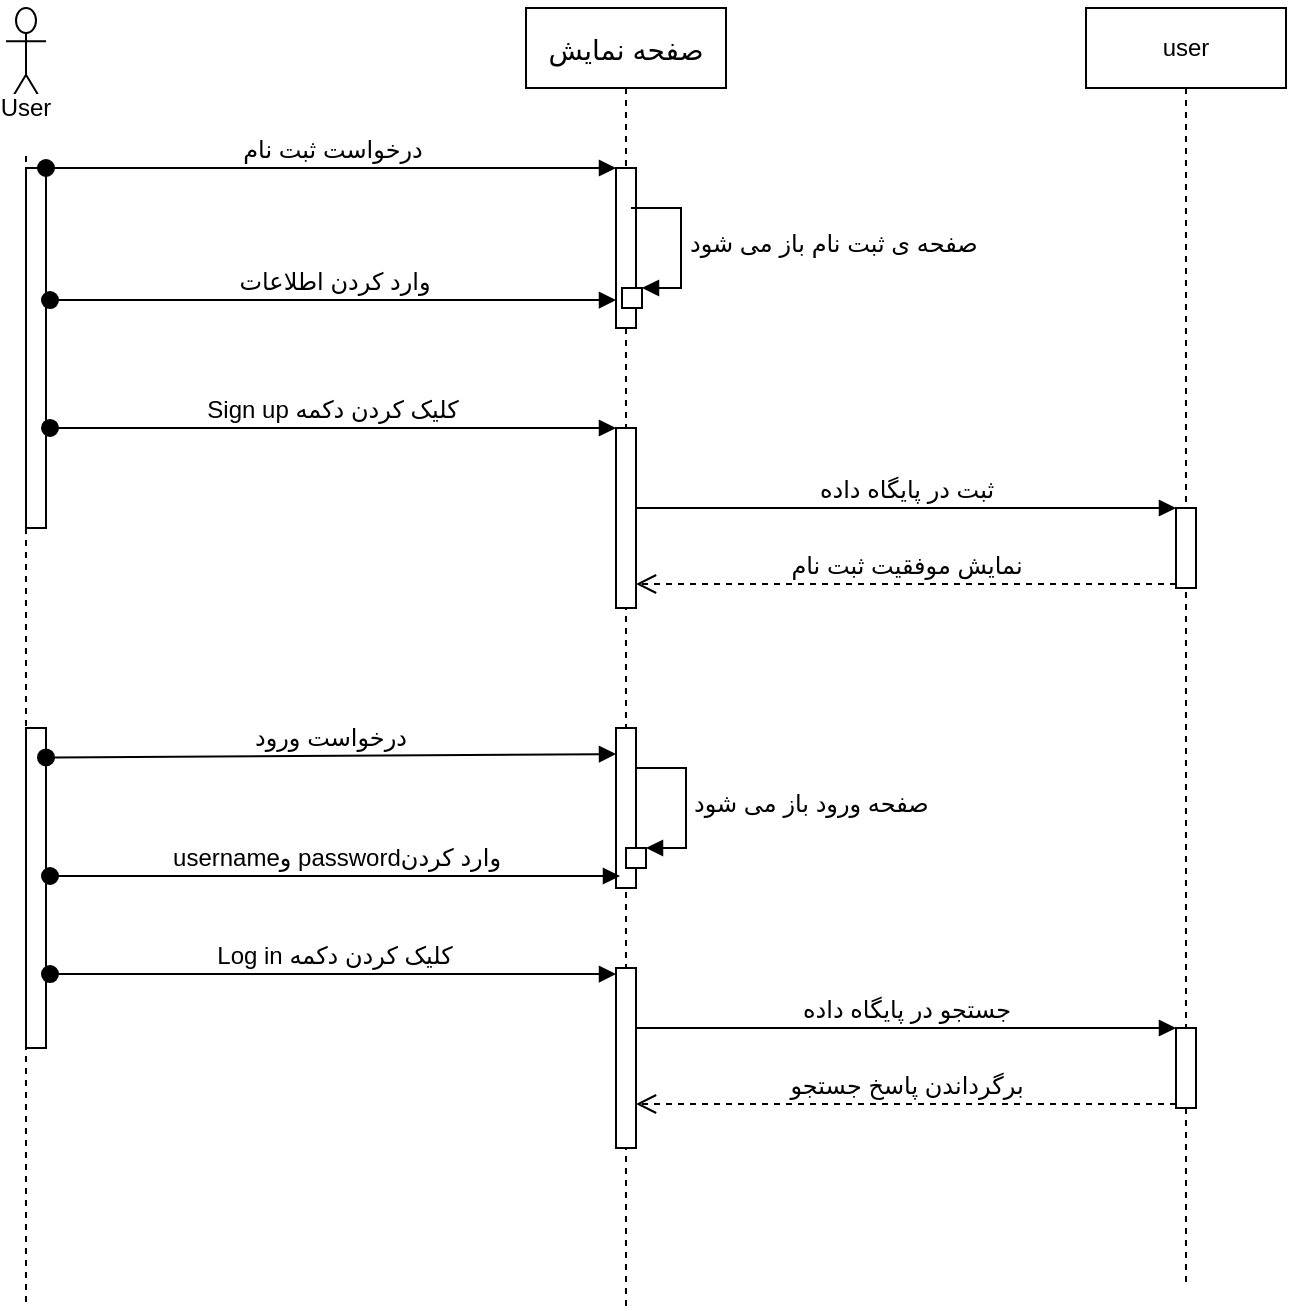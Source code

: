 <mxfile version="14.0.1" type="github">
  <diagram id="t2BPwWuNXZpCWhiWxuIB" name="Page-1">
    <mxGraphModel dx="786" dy="473" grid="1" gridSize="10" guides="1" tooltips="1" connect="1" arrows="1" fold="1" page="1" pageScale="1" pageWidth="850" pageHeight="1100" math="0" shadow="0">
      <root>
        <mxCell id="0" />
        <mxCell id="1" parent="0" />
        <mxCell id="UACaE1ipDpJofEdPLr0a-1" value="User&lt;br&gt;&lt;br&gt;" style="shape=umlLifeline;participant=umlActor;perimeter=lifelinePerimeter;whiteSpace=wrap;html=1;container=1;collapsible=0;recursiveResize=0;verticalAlign=top;spacingTop=36;labelBackgroundColor=#ffffff;outlineConnect=0;size=50;" vertex="1" parent="1">
          <mxGeometry x="30" y="30" width="20" height="650" as="geometry" />
        </mxCell>
        <mxCell id="UACaE1ipDpJofEdPLr0a-2" value="" style="html=1;points=[];perimeter=orthogonalPerimeter;" vertex="1" parent="UACaE1ipDpJofEdPLr0a-1">
          <mxGeometry x="10" y="360" width="10" height="160" as="geometry" />
        </mxCell>
        <mxCell id="UACaE1ipDpJofEdPLr0a-4" value="" style="html=1;points=[];perimeter=orthogonalPerimeter;" vertex="1" parent="UACaE1ipDpJofEdPLr0a-1">
          <mxGeometry x="10" y="80" width="10" height="180" as="geometry" />
        </mxCell>
        <mxCell id="UACaE1ipDpJofEdPLr0a-5" value="&lt;font style=&quot;font-size: 14px&quot;&gt;&lt;br&gt;صفحه نمایش&lt;br&gt;&lt;/font&gt;&lt;br&gt;" style="shape=umlLifeline;perimeter=lifelinePerimeter;whiteSpace=wrap;html=1;container=1;collapsible=0;recursiveResize=0;outlineConnect=0;" vertex="1" parent="1">
          <mxGeometry x="290" y="30" width="100" height="650" as="geometry" />
        </mxCell>
        <mxCell id="UACaE1ipDpJofEdPLr0a-6" value="" style="html=1;points=[];perimeter=orthogonalPerimeter;" vertex="1" parent="UACaE1ipDpJofEdPLr0a-5">
          <mxGeometry x="45" y="80" width="10" height="80" as="geometry" />
        </mxCell>
        <mxCell id="UACaE1ipDpJofEdPLr0a-7" value="" style="html=1;points=[];perimeter=orthogonalPerimeter;" vertex="1" parent="UACaE1ipDpJofEdPLr0a-5">
          <mxGeometry x="48" y="140" width="10" height="10" as="geometry" />
        </mxCell>
        <mxCell id="UACaE1ipDpJofEdPLr0a-8" value="" style="html=1;points=[];perimeter=orthogonalPerimeter;" vertex="1" parent="UACaE1ipDpJofEdPLr0a-5">
          <mxGeometry x="45" y="210" width="10" height="90" as="geometry" />
        </mxCell>
        <mxCell id="UACaE1ipDpJofEdPLr0a-9" value="" style="html=1;points=[];perimeter=orthogonalPerimeter;" vertex="1" parent="UACaE1ipDpJofEdPLr0a-5">
          <mxGeometry x="45" y="360" width="10" height="80" as="geometry" />
        </mxCell>
        <mxCell id="UACaE1ipDpJofEdPLr0a-10" value="" style="html=1;points=[];perimeter=orthogonalPerimeter;" vertex="1" parent="UACaE1ipDpJofEdPLr0a-5">
          <mxGeometry x="45" y="480" width="10" height="90" as="geometry" />
        </mxCell>
        <mxCell id="UACaE1ipDpJofEdPLr0a-11" value="user" style="shape=umlLifeline;perimeter=lifelinePerimeter;whiteSpace=wrap;html=1;container=1;collapsible=0;recursiveResize=0;outlineConnect=0;" vertex="1" parent="1">
          <mxGeometry x="570" y="30" width="100" height="640" as="geometry" />
        </mxCell>
        <mxCell id="UACaE1ipDpJofEdPLr0a-12" value="" style="html=1;points=[];perimeter=orthogonalPerimeter;" vertex="1" parent="UACaE1ipDpJofEdPLr0a-11">
          <mxGeometry x="45" y="250" width="10" height="40" as="geometry" />
        </mxCell>
        <mxCell id="UACaE1ipDpJofEdPLr0a-13" value="&lt;font style=&quot;font-size: 12px&quot;&gt;درخواست ثبت نام&lt;/font&gt;" style="html=1;verticalAlign=bottom;startArrow=oval;endArrow=block;startSize=8;" edge="1" parent="1" target="UACaE1ipDpJofEdPLr0a-6">
          <mxGeometry relative="1" as="geometry">
            <mxPoint x="50" y="110" as="sourcePoint" />
          </mxGeometry>
        </mxCell>
        <mxCell id="UACaE1ipDpJofEdPLr0a-14" value="&lt;font style=&quot;font-size: 12px&quot;&gt;صفحه ی ثبت نام باز می شود&lt;/font&gt;" style="edgeStyle=orthogonalEdgeStyle;html=1;align=left;spacingLeft=2;endArrow=block;rounded=0;entryX=1;entryY=0;" edge="1" parent="1" target="UACaE1ipDpJofEdPLr0a-7">
          <mxGeometry relative="1" as="geometry">
            <mxPoint x="342.5" y="130" as="sourcePoint" />
            <Array as="points">
              <mxPoint x="367.5" y="130" />
            </Array>
          </mxGeometry>
        </mxCell>
        <mxCell id="UACaE1ipDpJofEdPLr0a-15" value="&lt;font style=&quot;font-size: 12px&quot;&gt;وارد کردن اطلاعات&lt;/font&gt;" style="html=1;verticalAlign=bottom;startArrow=oval;startFill=1;endArrow=block;startSize=8;exitX=1.2;exitY=0.367;exitDx=0;exitDy=0;exitPerimeter=0;" edge="1" parent="1" target="UACaE1ipDpJofEdPLr0a-6" source="UACaE1ipDpJofEdPLr0a-4">
          <mxGeometry width="60" relative="1" as="geometry">
            <mxPoint x="140" y="180" as="sourcePoint" />
            <mxPoint x="210" y="180.5" as="targetPoint" />
          </mxGeometry>
        </mxCell>
        <mxCell id="UACaE1ipDpJofEdPLr0a-16" value="&lt;div style=&quot;text-align: left&quot;&gt;&lt;font style=&quot;font-size: 12px&quot;&gt;&amp;nbsp;Sign up کلیک کردن دکمه&amp;nbsp;&lt;/font&gt;&lt;/div&gt;" style="html=1;verticalAlign=bottom;startArrow=oval;endArrow=block;startSize=8;exitX=1.2;exitY=0.722;exitDx=0;exitDy=0;exitPerimeter=0;" edge="1" parent="1" target="UACaE1ipDpJofEdPLr0a-8" source="UACaE1ipDpJofEdPLr0a-4">
          <mxGeometry relative="1" as="geometry">
            <mxPoint x="140" y="240" as="sourcePoint" />
          </mxGeometry>
        </mxCell>
        <mxCell id="UACaE1ipDpJofEdPLr0a-17" value="&lt;font style=&quot;font-size: 12px&quot;&gt;ثبت در پایگاه داده&lt;/font&gt;" style="html=1;verticalAlign=bottom;endArrow=block;entryX=0;entryY=0;" edge="1" parent="1" source="UACaE1ipDpJofEdPLr0a-8" target="UACaE1ipDpJofEdPLr0a-12">
          <mxGeometry relative="1" as="geometry">
            <mxPoint x="545" y="280" as="sourcePoint" />
          </mxGeometry>
        </mxCell>
        <mxCell id="UACaE1ipDpJofEdPLr0a-18" value="&lt;font style=&quot;font-size: 12px&quot;&gt;نمایش موفقیت ثبت نام&lt;/font&gt;" style="html=1;verticalAlign=bottom;endArrow=open;dashed=1;endSize=8;exitX=0;exitY=0.95;" edge="1" parent="1" source="UACaE1ipDpJofEdPLr0a-12" target="UACaE1ipDpJofEdPLr0a-8">
          <mxGeometry relative="1" as="geometry">
            <mxPoint x="545" y="356" as="targetPoint" />
          </mxGeometry>
        </mxCell>
        <mxCell id="UACaE1ipDpJofEdPLr0a-19" value="&lt;font style=&quot;font-size: 12px&quot;&gt;درخواست ورود&lt;/font&gt;" style="html=1;verticalAlign=bottom;startArrow=oval;endArrow=block;startSize=8;exitX=1;exitY=0.092;exitDx=0;exitDy=0;exitPerimeter=0;entryX=0;entryY=0.163;entryDx=0;entryDy=0;entryPerimeter=0;" edge="1" parent="1" source="UACaE1ipDpJofEdPLr0a-2" target="UACaE1ipDpJofEdPLr0a-9">
          <mxGeometry relative="1" as="geometry">
            <mxPoint x="275" y="390" as="sourcePoint" />
          </mxGeometry>
        </mxCell>
        <mxCell id="UACaE1ipDpJofEdPLr0a-20" value="" style="html=1;points=[];perimeter=orthogonalPerimeter;" vertex="1" parent="1">
          <mxGeometry x="340" y="450" width="10" height="10" as="geometry" />
        </mxCell>
        <mxCell id="UACaE1ipDpJofEdPLr0a-21" value="&lt;font style=&quot;font-size: 12px&quot;&gt;صفحه ورود باز می شود&lt;/font&gt;" style="edgeStyle=orthogonalEdgeStyle;html=1;align=left;spacingLeft=2;endArrow=block;rounded=0;entryX=1;entryY=0;" edge="1" parent="1" target="UACaE1ipDpJofEdPLr0a-20">
          <mxGeometry relative="1" as="geometry">
            <mxPoint x="345" y="410" as="sourcePoint" />
            <Array as="points">
              <mxPoint x="370" y="410" />
            </Array>
          </mxGeometry>
        </mxCell>
        <mxCell id="UACaE1ipDpJofEdPLr0a-22" value="&lt;div style=&quot;text-align: center&quot;&gt;&lt;font style=&quot;font-size: 12px&quot;&gt;&amp;nbsp;usernameو passwordوارد کردن&amp;nbsp;&lt;/font&gt;&lt;/div&gt;" style="html=1;verticalAlign=bottom;startArrow=oval;startFill=1;endArrow=block;startSize=8;entryX=0.2;entryY=0.925;entryDx=0;entryDy=0;entryPerimeter=0;" edge="1" parent="1" target="UACaE1ipDpJofEdPLr0a-9">
          <mxGeometry width="60" relative="1" as="geometry">
            <mxPoint x="52" y="464" as="sourcePoint" />
            <mxPoint x="110" y="459.5" as="targetPoint" />
          </mxGeometry>
        </mxCell>
        <mxCell id="UACaE1ipDpJofEdPLr0a-23" value="&lt;font style=&quot;font-size: 12px&quot;&gt;&amp;nbsp;Log in کلیک کردن دکمه&amp;nbsp;&lt;/font&gt;" style="html=1;verticalAlign=bottom;startArrow=oval;endArrow=block;startSize=8;exitX=1.2;exitY=0.769;exitDx=0;exitDy=0;exitPerimeter=0;" edge="1" parent="1" source="UACaE1ipDpJofEdPLr0a-2" target="UACaE1ipDpJofEdPLr0a-10">
          <mxGeometry relative="1" as="geometry">
            <mxPoint x="275" y="510" as="sourcePoint" />
          </mxGeometry>
        </mxCell>
        <mxCell id="UACaE1ipDpJofEdPLr0a-24" value="" style="html=1;points=[];perimeter=orthogonalPerimeter;" vertex="1" parent="1">
          <mxGeometry x="615" y="540" width="10" height="40" as="geometry" />
        </mxCell>
        <mxCell id="UACaE1ipDpJofEdPLr0a-25" value="&lt;font style=&quot;font-size: 12px&quot;&gt;جستجو در پایگاه داده&lt;/font&gt;" style="html=1;verticalAlign=bottom;endArrow=block;entryX=0;entryY=0;" edge="1" parent="1" source="UACaE1ipDpJofEdPLr0a-10" target="UACaE1ipDpJofEdPLr0a-24">
          <mxGeometry relative="1" as="geometry">
            <mxPoint x="545" y="540" as="sourcePoint" />
          </mxGeometry>
        </mxCell>
        <mxCell id="UACaE1ipDpJofEdPLr0a-26" value="&lt;font style=&quot;font-size: 12px&quot;&gt;برگرداندن پاسخ جستجو&lt;/font&gt;" style="html=1;verticalAlign=bottom;endArrow=open;dashed=1;endSize=8;exitX=0;exitY=0.95;" edge="1" parent="1" source="UACaE1ipDpJofEdPLr0a-24" target="UACaE1ipDpJofEdPLr0a-10">
          <mxGeometry relative="1" as="geometry">
            <mxPoint x="545" y="616" as="targetPoint" />
          </mxGeometry>
        </mxCell>
      </root>
    </mxGraphModel>
  </diagram>
</mxfile>
